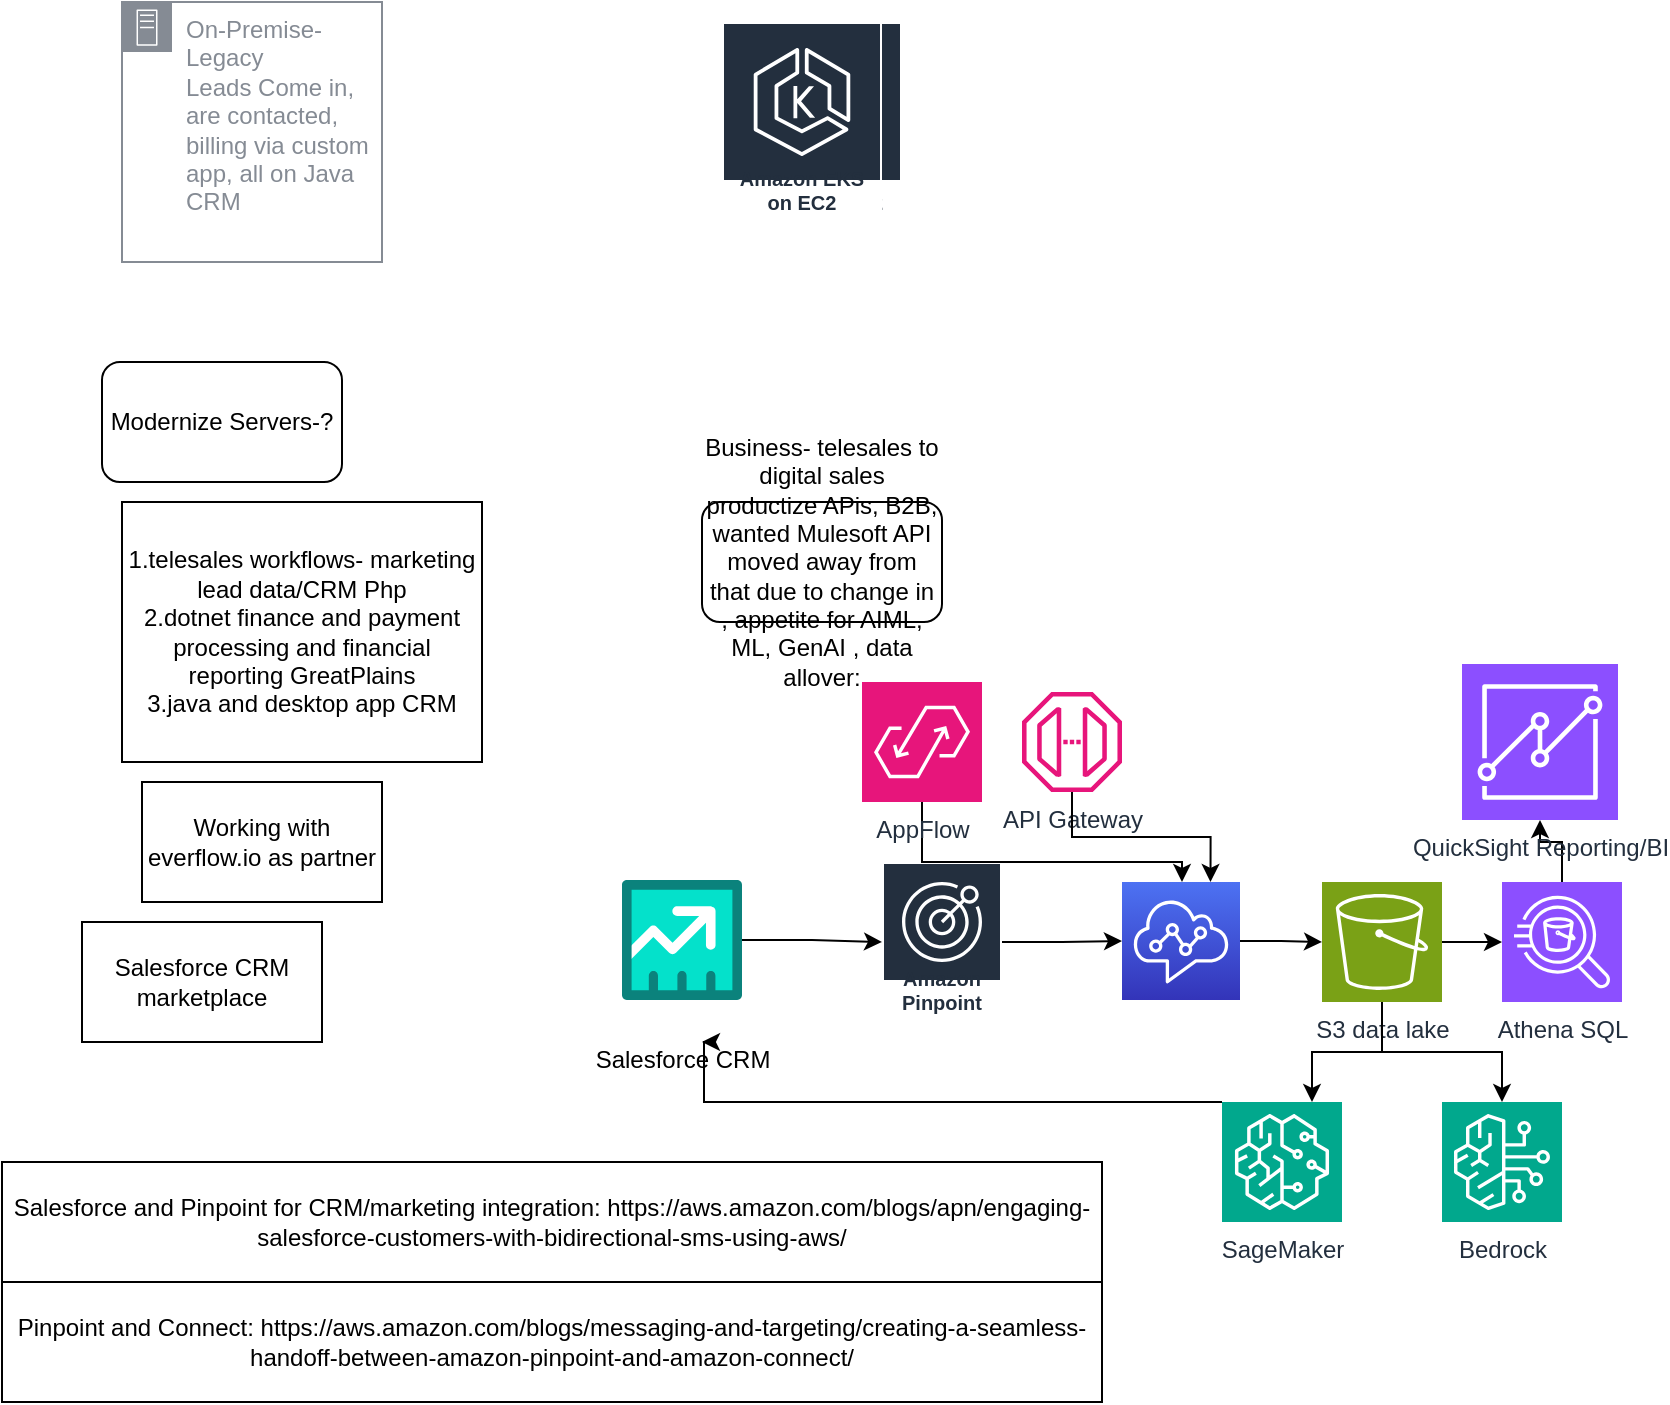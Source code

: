 <mxfile version="23.1.3" type="github">
  <diagram name="Page-1" id="igm-xTlKHYJiB2UXf1PZ">
    <mxGraphModel dx="1434" dy="746" grid="1" gridSize="10" guides="1" tooltips="1" connect="1" arrows="1" fold="1" page="1" pageScale="1" pageWidth="850" pageHeight="1100" math="0" shadow="0">
      <root>
        <mxCell id="0" />
        <mxCell id="1" parent="0" />
        <mxCell id="IS6DVIYhrCRW7QBuljSE-1" value="Amazon EC2" style="sketch=0;outlineConnect=0;fontColor=#232F3E;gradientColor=none;strokeColor=#ffffff;fillColor=#232F3E;dashed=0;verticalLabelPosition=middle;verticalAlign=bottom;align=center;html=1;whiteSpace=wrap;fontSize=10;fontStyle=1;spacing=3;shape=mxgraph.aws4.productIcon;prIcon=mxgraph.aws4.ec2;" parent="1" vertex="1">
          <mxGeometry x="380" y="110" width="80" height="100" as="geometry" />
        </mxCell>
        <mxCell id="IS6DVIYhrCRW7QBuljSE-2" value="Amazon EKS on EC2" style="sketch=0;outlineConnect=0;fontColor=#232F3E;gradientColor=none;strokeColor=#ffffff;fillColor=#232F3E;dashed=0;verticalLabelPosition=middle;verticalAlign=bottom;align=center;html=1;whiteSpace=wrap;fontSize=10;fontStyle=1;spacing=3;shape=mxgraph.aws4.productIcon;prIcon=mxgraph.aws4.eks;" parent="1" vertex="1">
          <mxGeometry x="370" y="110" width="80" height="100" as="geometry" />
        </mxCell>
        <mxCell id="IS6DVIYhrCRW7QBuljSE-3" value="&lt;div&gt;On-Premise- Legacy&lt;/div&gt;&lt;div&gt;Leads Come in, are contacted, billing via custom app, all on Java CRM&lt;br&gt;&lt;/div&gt;" style="sketch=0;outlineConnect=0;gradientColor=none;html=1;whiteSpace=wrap;fontSize=12;fontStyle=0;shape=mxgraph.aws4.group;grIcon=mxgraph.aws4.group_on_premise;strokeColor=#858B94;fillColor=none;verticalAlign=top;align=left;spacingLeft=30;fontColor=#858B94;dashed=0;" parent="1" vertex="1">
          <mxGeometry x="70" y="100" width="130" height="130" as="geometry" />
        </mxCell>
        <mxCell id="IS6DVIYhrCRW7QBuljSE-4" value="Modernize Servers-?" style="rounded=1;whiteSpace=wrap;html=1;" parent="1" vertex="1">
          <mxGeometry x="60" y="280" width="120" height="60" as="geometry" />
        </mxCell>
        <mxCell id="IS6DVIYhrCRW7QBuljSE-5" value="&lt;div&gt;Business- telesales to digital sales&lt;/div&gt;&lt;div&gt;productize APis, B2B, wanted Mulesoft API moved away from that due to change in , appetite for AIML, ML, GenAI , data allover:&lt;br&gt;&lt;/div&gt;" style="rounded=1;whiteSpace=wrap;html=1;" parent="1" vertex="1">
          <mxGeometry x="360" y="350" width="120" height="60" as="geometry" />
        </mxCell>
        <mxCell id="IS6DVIYhrCRW7QBuljSE-7" value="&lt;div&gt;1.telesales workflows- marketing lead data/CRM Php&lt;/div&gt;&lt;div&gt;2.dotnet finance and payment processing and financial reporting GreatPlains&lt;br&gt;&lt;/div&gt;&lt;div&gt;3.java and desktop app CRM&lt;br&gt;&lt;/div&gt;" style="rounded=0;whiteSpace=wrap;html=1;" parent="1" vertex="1">
          <mxGeometry x="70" y="350" width="180" height="130" as="geometry" />
        </mxCell>
        <mxCell id="IS6DVIYhrCRW7QBuljSE-8" value="Working with everflow.io as partner " style="whiteSpace=wrap;html=1;" parent="1" vertex="1">
          <mxGeometry x="80" y="490" width="120" height="60" as="geometry" />
        </mxCell>
        <mxCell id="IS6DVIYhrCRW7QBuljSE-10" value="Salesforce CRM marketplace" style="whiteSpace=wrap;html=1;" parent="1" vertex="1">
          <mxGeometry x="50" y="560" width="120" height="60" as="geometry" />
        </mxCell>
        <mxCell id="ZnKZwp2DaF4M9x0P8iEY-9" value="" style="edgeStyle=orthogonalEdgeStyle;rounded=0;orthogonalLoop=1;jettySize=auto;html=1;" edge="1" parent="1" source="ZnKZwp2DaF4M9x0P8iEY-1" target="ZnKZwp2DaF4M9x0P8iEY-7">
          <mxGeometry relative="1" as="geometry" />
        </mxCell>
        <mxCell id="ZnKZwp2DaF4M9x0P8iEY-1" value="" style="sketch=0;points=[[0,0,0],[0.25,0,0],[0.5,0,0],[0.75,0,0],[1,0,0],[0,1,0],[0.25,1,0],[0.5,1,0],[0.75,1,0],[1,1,0],[0,0.25,0],[0,0.5,0],[0,0.75,0],[1,0.25,0],[1,0.5,0],[1,0.75,0]];outlineConnect=0;fontColor=#232F3E;gradientColor=#4D72F3;gradientDirection=north;fillColor=#3334B9;strokeColor=#ffffff;dashed=0;verticalLabelPosition=bottom;verticalAlign=top;align=center;html=1;fontSize=12;fontStyle=0;aspect=fixed;shape=mxgraph.aws4.resourceIcon;resIcon=mxgraph.aws4.connect;" vertex="1" parent="1">
          <mxGeometry x="570" y="540" width="59" height="59" as="geometry" />
        </mxCell>
        <mxCell id="ZnKZwp2DaF4M9x0P8iEY-6" value="" style="edgeStyle=orthogonalEdgeStyle;rounded=0;orthogonalLoop=1;jettySize=auto;html=1;" edge="1" parent="1" source="ZnKZwp2DaF4M9x0P8iEY-2" target="ZnKZwp2DaF4M9x0P8iEY-1">
          <mxGeometry relative="1" as="geometry" />
        </mxCell>
        <mxCell id="ZnKZwp2DaF4M9x0P8iEY-2" value="Amazon Pinpoint" style="sketch=0;outlineConnect=0;fontColor=#232F3E;gradientColor=none;strokeColor=#ffffff;fillColor=#232F3E;dashed=0;verticalLabelPosition=middle;verticalAlign=bottom;align=center;html=1;whiteSpace=wrap;fontSize=10;fontStyle=1;spacing=3;shape=mxgraph.aws4.productIcon;prIcon=mxgraph.aws4.pinpoint;" vertex="1" parent="1">
          <mxGeometry x="450" y="530" width="60" height="80" as="geometry" />
        </mxCell>
        <mxCell id="ZnKZwp2DaF4M9x0P8iEY-3" value="Salesforce and Pinpoint for CRM/marketing integration: https://aws.amazon.com/blogs/apn/engaging-salesforce-customers-with-bidirectional-sms-using-aws/" style="whiteSpace=wrap;html=1;" vertex="1" parent="1">
          <mxGeometry x="10" y="680" width="550" height="60" as="geometry" />
        </mxCell>
        <mxCell id="ZnKZwp2DaF4M9x0P8iEY-5" value="" style="edgeStyle=orthogonalEdgeStyle;rounded=0;orthogonalLoop=1;jettySize=auto;html=1;" edge="1" parent="1" source="ZnKZwp2DaF4M9x0P8iEY-4" target="ZnKZwp2DaF4M9x0P8iEY-2">
          <mxGeometry relative="1" as="geometry" />
        </mxCell>
        <mxCell id="ZnKZwp2DaF4M9x0P8iEY-4" value="Salesforce CRM" style="verticalLabelPosition=bottom;aspect=fixed;html=1;shape=mxgraph.salesforce.sales;" vertex="1" parent="1">
          <mxGeometry x="320" y="539" width="60" height="60" as="geometry" />
        </mxCell>
        <mxCell id="ZnKZwp2DaF4M9x0P8iEY-10" value="" style="edgeStyle=orthogonalEdgeStyle;rounded=0;orthogonalLoop=1;jettySize=auto;html=1;" edge="1" parent="1" source="ZnKZwp2DaF4M9x0P8iEY-7" target="ZnKZwp2DaF4M9x0P8iEY-8">
          <mxGeometry relative="1" as="geometry" />
        </mxCell>
        <mxCell id="ZnKZwp2DaF4M9x0P8iEY-7" value="S3 data lake" style="sketch=0;points=[[0,0,0],[0.25,0,0],[0.5,0,0],[0.75,0,0],[1,0,0],[0,1,0],[0.25,1,0],[0.5,1,0],[0.75,1,0],[1,1,0],[0,0.25,0],[0,0.5,0],[0,0.75,0],[1,0.25,0],[1,0.5,0],[1,0.75,0]];outlineConnect=0;fontColor=#232F3E;fillColor=#7AA116;strokeColor=#ffffff;dashed=0;verticalLabelPosition=bottom;verticalAlign=top;align=center;html=1;fontSize=12;fontStyle=0;aspect=fixed;shape=mxgraph.aws4.resourceIcon;resIcon=mxgraph.aws4.s3;" vertex="1" parent="1">
          <mxGeometry x="670" y="540" width="60" height="60" as="geometry" />
        </mxCell>
        <mxCell id="ZnKZwp2DaF4M9x0P8iEY-14" value="" style="edgeStyle=orthogonalEdgeStyle;rounded=0;orthogonalLoop=1;jettySize=auto;html=1;" edge="1" parent="1" source="ZnKZwp2DaF4M9x0P8iEY-8" target="ZnKZwp2DaF4M9x0P8iEY-11">
          <mxGeometry relative="1" as="geometry" />
        </mxCell>
        <mxCell id="ZnKZwp2DaF4M9x0P8iEY-8" value="Athena SQL" style="sketch=0;points=[[0,0,0],[0.25,0,0],[0.5,0,0],[0.75,0,0],[1,0,0],[0,1,0],[0.25,1,0],[0.5,1,0],[0.75,1,0],[1,1,0],[0,0.25,0],[0,0.5,0],[0,0.75,0],[1,0.25,0],[1,0.5,0],[1,0.75,0]];outlineConnect=0;fontColor=#232F3E;fillColor=#8C4FFF;strokeColor=#ffffff;dashed=0;verticalLabelPosition=bottom;verticalAlign=top;align=center;html=1;fontSize=12;fontStyle=0;aspect=fixed;shape=mxgraph.aws4.resourceIcon;resIcon=mxgraph.aws4.athena;" vertex="1" parent="1">
          <mxGeometry x="760" y="540" width="60" height="60" as="geometry" />
        </mxCell>
        <mxCell id="ZnKZwp2DaF4M9x0P8iEY-11" value="QuickSight Reporting/BI" style="sketch=0;points=[[0,0,0],[0.25,0,0],[0.5,0,0],[0.75,0,0],[1,0,0],[0,1,0],[0.25,1,0],[0.5,1,0],[0.75,1,0],[1,1,0],[0,0.25,0],[0,0.5,0],[0,0.75,0],[1,0.25,0],[1,0.5,0],[1,0.75,0]];outlineConnect=0;fontColor=#232F3E;fillColor=#8C4FFF;strokeColor=#ffffff;dashed=0;verticalLabelPosition=bottom;verticalAlign=top;align=center;html=1;fontSize=12;fontStyle=0;aspect=fixed;shape=mxgraph.aws4.resourceIcon;resIcon=mxgraph.aws4.quicksight;" vertex="1" parent="1">
          <mxGeometry x="740" y="431" width="78" height="78" as="geometry" />
        </mxCell>
        <mxCell id="ZnKZwp2DaF4M9x0P8iEY-17" style="edgeStyle=orthogonalEdgeStyle;rounded=0;orthogonalLoop=1;jettySize=auto;html=1;" edge="1" parent="1" source="ZnKZwp2DaF4M9x0P8iEY-12">
          <mxGeometry relative="1" as="geometry">
            <mxPoint x="360" y="620" as="targetPoint" />
            <Array as="points">
              <mxPoint x="361" y="650" />
            </Array>
          </mxGeometry>
        </mxCell>
        <mxCell id="ZnKZwp2DaF4M9x0P8iEY-12" value="SageMaker" style="sketch=0;points=[[0,0,0],[0.25,0,0],[0.5,0,0],[0.75,0,0],[1,0,0],[0,1,0],[0.25,1,0],[0.5,1,0],[0.75,1,0],[1,1,0],[0,0.25,0],[0,0.5,0],[0,0.75,0],[1,0.25,0],[1,0.5,0],[1,0.75,0]];outlineConnect=0;fontColor=#232F3E;fillColor=#01A88D;strokeColor=#ffffff;dashed=0;verticalLabelPosition=bottom;verticalAlign=top;align=center;html=1;fontSize=12;fontStyle=0;aspect=fixed;shape=mxgraph.aws4.resourceIcon;resIcon=mxgraph.aws4.sagemaker;" vertex="1" parent="1">
          <mxGeometry x="620" y="650" width="60" height="60" as="geometry" />
        </mxCell>
        <mxCell id="ZnKZwp2DaF4M9x0P8iEY-13" value="Bedrock" style="sketch=0;points=[[0,0,0],[0.25,0,0],[0.5,0,0],[0.75,0,0],[1,0,0],[0,1,0],[0.25,1,0],[0.5,1,0],[0.75,1,0],[1,1,0],[0,0.25,0],[0,0.5,0],[0,0.75,0],[1,0.25,0],[1,0.5,0],[1,0.75,0]];outlineConnect=0;fontColor=#232F3E;fillColor=#01A88D;strokeColor=#ffffff;dashed=0;verticalLabelPosition=bottom;verticalAlign=top;align=center;html=1;fontSize=12;fontStyle=0;aspect=fixed;shape=mxgraph.aws4.resourceIcon;resIcon=mxgraph.aws4.bedrock;" vertex="1" parent="1">
          <mxGeometry x="730" y="650" width="60" height="60" as="geometry" />
        </mxCell>
        <mxCell id="ZnKZwp2DaF4M9x0P8iEY-15" style="edgeStyle=orthogonalEdgeStyle;rounded=0;orthogonalLoop=1;jettySize=auto;html=1;entryX=0.75;entryY=0;entryDx=0;entryDy=0;entryPerimeter=0;" edge="1" parent="1" source="ZnKZwp2DaF4M9x0P8iEY-7" target="ZnKZwp2DaF4M9x0P8iEY-12">
          <mxGeometry relative="1" as="geometry" />
        </mxCell>
        <mxCell id="ZnKZwp2DaF4M9x0P8iEY-16" style="edgeStyle=orthogonalEdgeStyle;rounded=0;orthogonalLoop=1;jettySize=auto;html=1;entryX=0.5;entryY=0;entryDx=0;entryDy=0;entryPerimeter=0;" edge="1" parent="1" source="ZnKZwp2DaF4M9x0P8iEY-7" target="ZnKZwp2DaF4M9x0P8iEY-13">
          <mxGeometry relative="1" as="geometry" />
        </mxCell>
        <mxCell id="ZnKZwp2DaF4M9x0P8iEY-18" value="API Gateway" style="sketch=0;outlineConnect=0;fontColor=#232F3E;gradientColor=none;fillColor=#E7157B;strokeColor=none;dashed=0;verticalLabelPosition=bottom;verticalAlign=top;align=center;html=1;fontSize=12;fontStyle=0;aspect=fixed;pointerEvents=1;shape=mxgraph.aws4.endpoint;" vertex="1" parent="1">
          <mxGeometry x="520" y="445" width="50" height="50" as="geometry" />
        </mxCell>
        <mxCell id="ZnKZwp2DaF4M9x0P8iEY-21" style="edgeStyle=orthogonalEdgeStyle;rounded=0;orthogonalLoop=1;jettySize=auto;html=1;" edge="1" parent="1" source="ZnKZwp2DaF4M9x0P8iEY-19" target="ZnKZwp2DaF4M9x0P8iEY-1">
          <mxGeometry relative="1" as="geometry">
            <Array as="points">
              <mxPoint x="470" y="530" />
              <mxPoint x="600" y="530" />
            </Array>
          </mxGeometry>
        </mxCell>
        <mxCell id="ZnKZwp2DaF4M9x0P8iEY-19" value="AppFlow" style="sketch=0;points=[[0,0,0],[0.25,0,0],[0.5,0,0],[0.75,0,0],[1,0,0],[0,1,0],[0.25,1,0],[0.5,1,0],[0.75,1,0],[1,1,0],[0,0.25,0],[0,0.5,0],[0,0.75,0],[1,0.25,0],[1,0.5,0],[1,0.75,0]];outlineConnect=0;fontColor=#232F3E;fillColor=#E7157B;strokeColor=#ffffff;dashed=0;verticalLabelPosition=bottom;verticalAlign=top;align=center;html=1;fontSize=12;fontStyle=0;aspect=fixed;shape=mxgraph.aws4.resourceIcon;resIcon=mxgraph.aws4.appflow;" vertex="1" parent="1">
          <mxGeometry x="440" y="440" width="60" height="60" as="geometry" />
        </mxCell>
        <mxCell id="ZnKZwp2DaF4M9x0P8iEY-20" style="edgeStyle=orthogonalEdgeStyle;rounded=0;orthogonalLoop=1;jettySize=auto;html=1;entryX=0.75;entryY=0;entryDx=0;entryDy=0;entryPerimeter=0;" edge="1" parent="1" source="ZnKZwp2DaF4M9x0P8iEY-18" target="ZnKZwp2DaF4M9x0P8iEY-1">
          <mxGeometry relative="1" as="geometry" />
        </mxCell>
        <mxCell id="ZnKZwp2DaF4M9x0P8iEY-22" value="Pinpoint and Connect: https://aws.amazon.com/blogs/messaging-and-targeting/creating-a-seamless-handoff-between-amazon-pinpoint-and-amazon-connect/" style="whiteSpace=wrap;html=1;" vertex="1" parent="1">
          <mxGeometry x="10" y="740" width="550" height="60" as="geometry" />
        </mxCell>
      </root>
    </mxGraphModel>
  </diagram>
</mxfile>
